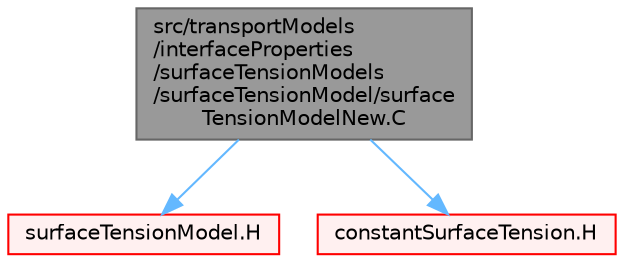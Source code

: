 digraph "src/transportModels/interfaceProperties/surfaceTensionModels/surfaceTensionModel/surfaceTensionModelNew.C"
{
 // LATEX_PDF_SIZE
  bgcolor="transparent";
  edge [fontname=Helvetica,fontsize=10,labelfontname=Helvetica,labelfontsize=10];
  node [fontname=Helvetica,fontsize=10,shape=box,height=0.2,width=0.4];
  Node1 [id="Node000001",label="src/transportModels\l/interfaceProperties\l/surfaceTensionModels\l/surfaceTensionModel/surface\lTensionModelNew.C",height=0.2,width=0.4,color="gray40", fillcolor="grey60", style="filled", fontcolor="black",tooltip=" "];
  Node1 -> Node2 [id="edge1_Node000001_Node000002",color="steelblue1",style="solid",tooltip=" "];
  Node2 [id="Node000002",label="surfaceTensionModel.H",height=0.2,width=0.4,color="red", fillcolor="#FFF0F0", style="filled",URL="$transportModels_2interfaceProperties_2surfaceTensionModels_2surfaceTensionModel_2surfaceTensionModel_8H.html",tooltip=" "];
  Node1 -> Node226 [id="edge2_Node000001_Node000226",color="steelblue1",style="solid",tooltip=" "];
  Node226 [id="Node000226",label="constantSurfaceTension.H",height=0.2,width=0.4,color="red", fillcolor="#FFF0F0", style="filled",URL="$constantSurfaceTension_8H.html",tooltip=" "];
}
